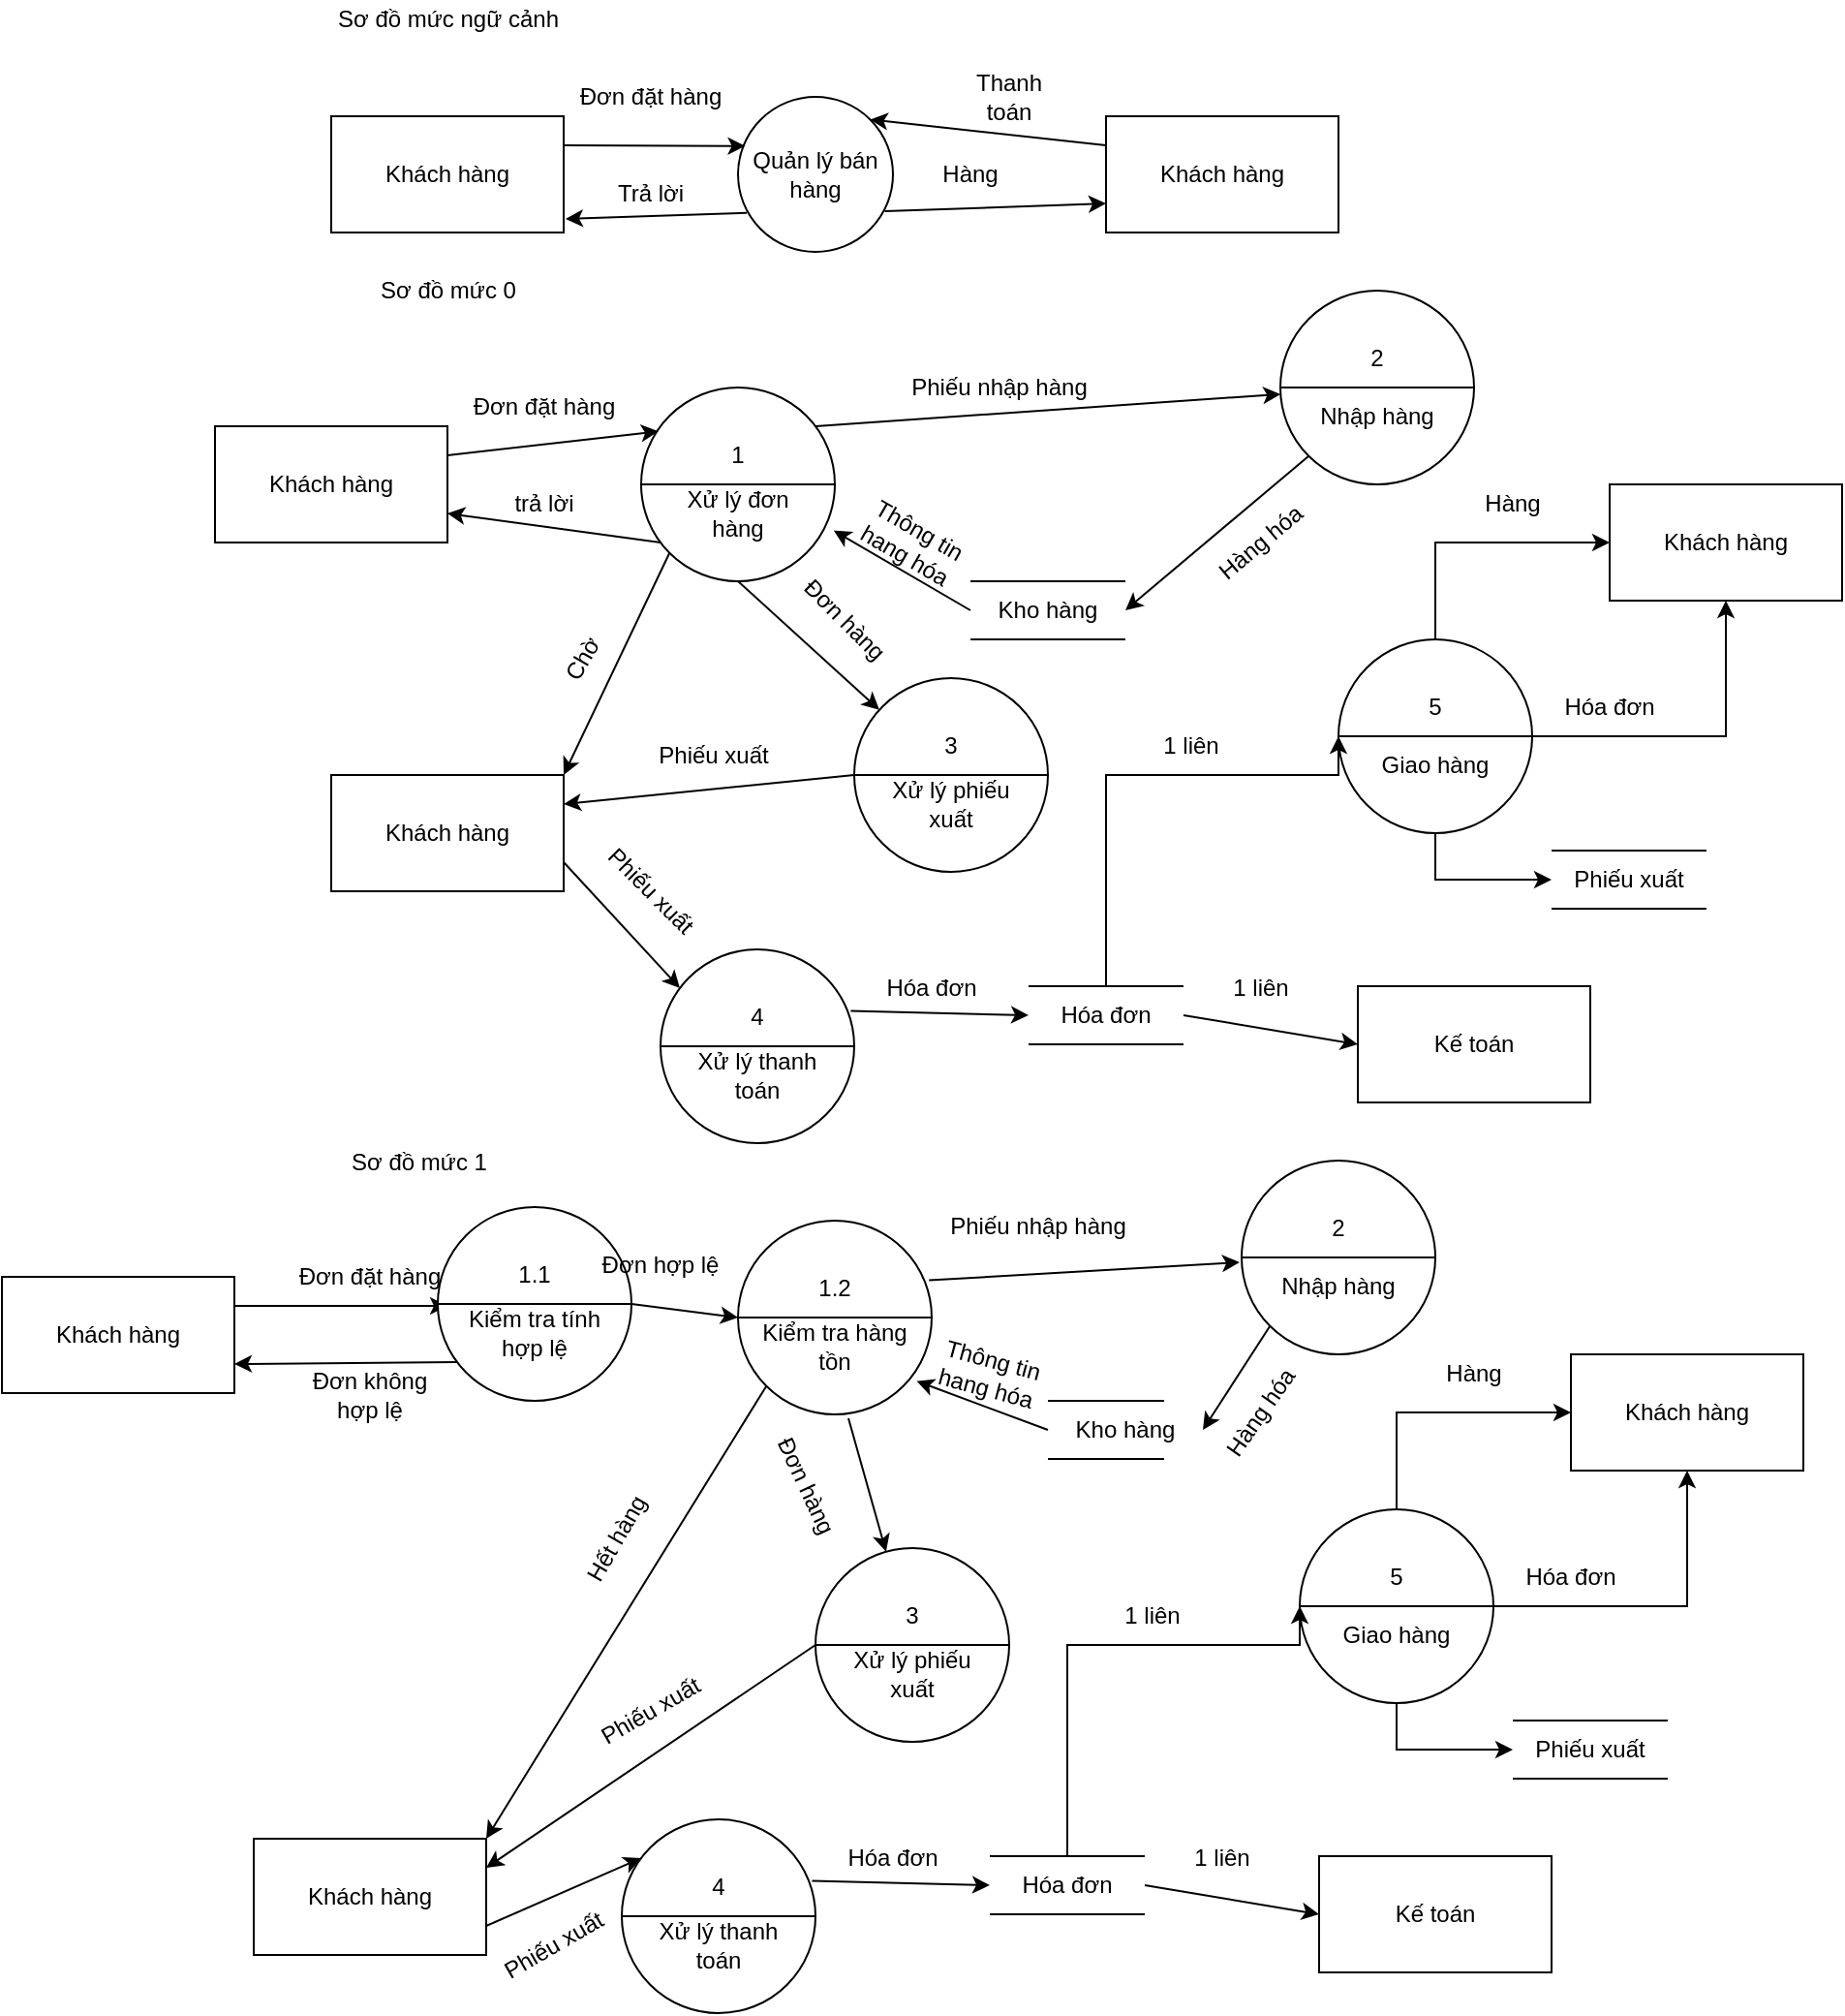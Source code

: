 <mxfile version="13.9.1" type="device"><diagram id="lhcCGgXRfw7zEk6TiHzm" name="Page-1"><mxGraphModel dx="2207" dy="523" grid="1" gridSize="10" guides="1" tooltips="1" connect="1" arrows="1" fold="1" page="1" pageScale="1" pageWidth="1169" pageHeight="1654" math="0" shadow="0"><root><mxCell id="0"/><mxCell id="1" parent="0"/><mxCell id="4bI5oxh54odzEp7MHpQN-1" value="Sơ đồ mức ngữ cảnh" style="text;html=1;align=center;verticalAlign=middle;resizable=0;points=[];autosize=1;" parent="1" vertex="1"><mxGeometry x="-35" y="10" width="130" height="20" as="geometry"/></mxCell><mxCell id="4bI5oxh54odzEp7MHpQN-2" value="Khách hàng" style="rounded=0;whiteSpace=wrap;html=1;" parent="1" vertex="1"><mxGeometry x="-30" y="70" width="120" height="60" as="geometry"/></mxCell><mxCell id="4bI5oxh54odzEp7MHpQN-3" value="Quản lý bán hàng" style="ellipse;whiteSpace=wrap;html=1;aspect=fixed;" parent="1" vertex="1"><mxGeometry x="180" y="60" width="80" height="80" as="geometry"/></mxCell><mxCell id="4bI5oxh54odzEp7MHpQN-6" value="" style="endArrow=classic;html=1;exitX=1;exitY=0.25;exitDx=0;exitDy=0;entryX=0.047;entryY=0.317;entryDx=0;entryDy=0;entryPerimeter=0;" parent="1" source="4bI5oxh54odzEp7MHpQN-2" target="4bI5oxh54odzEp7MHpQN-3" edge="1"><mxGeometry width="50" height="50" relative="1" as="geometry"><mxPoint x="270" y="200" as="sourcePoint"/><mxPoint x="180" y="100" as="targetPoint"/></mxGeometry></mxCell><mxCell id="4bI5oxh54odzEp7MHpQN-7" value="Đơn đặt hàng" style="text;html=1;strokeColor=none;fillColor=none;align=center;verticalAlign=middle;whiteSpace=wrap;rounded=0;" parent="1" vertex="1"><mxGeometry x="80" y="50" width="110" height="20" as="geometry"/></mxCell><mxCell id="4bI5oxh54odzEp7MHpQN-8" value="Khách hàng" style="rounded=0;whiteSpace=wrap;html=1;" parent="1" vertex="1"><mxGeometry x="370" y="70" width="120" height="60" as="geometry"/></mxCell><mxCell id="4bI5oxh54odzEp7MHpQN-9" value="" style="endArrow=classic;html=1;exitX=0.057;exitY=0.748;exitDx=0;exitDy=0;exitPerimeter=0;entryX=1.008;entryY=0.883;entryDx=0;entryDy=0;entryPerimeter=0;" parent="1" source="4bI5oxh54odzEp7MHpQN-3" target="4bI5oxh54odzEp7MHpQN-2" edge="1"><mxGeometry width="50" height="50" relative="1" as="geometry"><mxPoint x="100" y="180" as="sourcePoint"/><mxPoint x="150" y="130" as="targetPoint"/></mxGeometry></mxCell><mxCell id="4bI5oxh54odzEp7MHpQN-10" value="" style="endArrow=classic;html=1;exitX=0.947;exitY=0.738;exitDx=0;exitDy=0;entryX=0;entryY=0.75;entryDx=0;entryDy=0;exitPerimeter=0;" parent="1" source="4bI5oxh54odzEp7MHpQN-3" target="4bI5oxh54odzEp7MHpQN-8" edge="1"><mxGeometry width="50" height="50" relative="1" as="geometry"><mxPoint x="280" y="110" as="sourcePoint"/><mxPoint x="330" y="60" as="targetPoint"/><Array as="points"/></mxGeometry></mxCell><mxCell id="4bI5oxh54odzEp7MHpQN-11" value="" style="endArrow=classic;html=1;exitX=0;exitY=0.25;exitDx=0;exitDy=0;entryX=1;entryY=0;entryDx=0;entryDy=0;" parent="1" source="4bI5oxh54odzEp7MHpQN-8" target="4bI5oxh54odzEp7MHpQN-3" edge="1"><mxGeometry width="50" height="50" relative="1" as="geometry"><mxPoint x="270" y="190" as="sourcePoint"/><mxPoint x="320" y="140" as="targetPoint"/></mxGeometry></mxCell><mxCell id="4bI5oxh54odzEp7MHpQN-12" value="Hàng" style="text;html=1;strokeColor=none;fillColor=none;align=center;verticalAlign=middle;whiteSpace=wrap;rounded=0;" parent="1" vertex="1"><mxGeometry x="270" y="90" width="60" height="20" as="geometry"/></mxCell><mxCell id="4bI5oxh54odzEp7MHpQN-13" value="Trả lời" style="text;html=1;strokeColor=none;fillColor=none;align=center;verticalAlign=middle;whiteSpace=wrap;rounded=0;" parent="1" vertex="1"><mxGeometry x="100" y="100" width="70" height="20" as="geometry"/></mxCell><mxCell id="4bI5oxh54odzEp7MHpQN-14" value="Thanh toán" style="text;html=1;strokeColor=none;fillColor=none;align=center;verticalAlign=middle;whiteSpace=wrap;rounded=0;" parent="1" vertex="1"><mxGeometry x="300" y="50" width="40" height="20" as="geometry"/></mxCell><mxCell id="4bI5oxh54odzEp7MHpQN-15" value="Sơ đồ mức 0&lt;br&gt;" style="text;html=1;align=center;verticalAlign=middle;resizable=0;points=[];autosize=1;" parent="1" vertex="1"><mxGeometry x="-15" y="150" width="90" height="20" as="geometry"/></mxCell><mxCell id="4bI5oxh54odzEp7MHpQN-16" value="Khách hàng" style="rounded=0;whiteSpace=wrap;html=1;" parent="1" vertex="1"><mxGeometry x="-90" y="230" width="120" height="60" as="geometry"/></mxCell><mxCell id="4bI5oxh54odzEp7MHpQN-17" value="" style="ellipse;whiteSpace=wrap;html=1;aspect=fixed;" parent="1" vertex="1"><mxGeometry x="130" y="210" width="100" height="100" as="geometry"/></mxCell><mxCell id="4bI5oxh54odzEp7MHpQN-18" value="" style="endArrow=none;html=1;exitX=0;exitY=0.5;exitDx=0;exitDy=0;entryX=1;entryY=0.5;entryDx=0;entryDy=0;" parent="1" source="4bI5oxh54odzEp7MHpQN-17" target="4bI5oxh54odzEp7MHpQN-17" edge="1"><mxGeometry width="50" height="50" relative="1" as="geometry"><mxPoint x="230" y="310" as="sourcePoint"/><mxPoint x="280" y="260" as="targetPoint"/></mxGeometry></mxCell><mxCell id="4bI5oxh54odzEp7MHpQN-20" value="1" style="text;html=1;strokeColor=none;fillColor=none;align=center;verticalAlign=middle;whiteSpace=wrap;rounded=0;" parent="1" vertex="1"><mxGeometry x="140" y="230" width="80" height="30" as="geometry"/></mxCell><mxCell id="4bI5oxh54odzEp7MHpQN-21" value="Xử lý đơn hàng" style="text;html=1;strokeColor=none;fillColor=none;align=center;verticalAlign=middle;whiteSpace=wrap;rounded=0;" parent="1" vertex="1"><mxGeometry x="140" y="260" width="80" height="30" as="geometry"/></mxCell><mxCell id="4bI5oxh54odzEp7MHpQN-22" value="" style="ellipse;whiteSpace=wrap;html=1;aspect=fixed;" parent="1" vertex="1"><mxGeometry x="460" y="160" width="100" height="100" as="geometry"/></mxCell><mxCell id="4bI5oxh54odzEp7MHpQN-23" value="" style="endArrow=none;html=1;exitX=0;exitY=0.5;exitDx=0;exitDy=0;entryX=1;entryY=0.5;entryDx=0;entryDy=0;" parent="1" source="4bI5oxh54odzEp7MHpQN-22" target="4bI5oxh54odzEp7MHpQN-22" edge="1"><mxGeometry width="50" height="50" relative="1" as="geometry"><mxPoint x="560" y="260" as="sourcePoint"/><mxPoint x="610" y="210" as="targetPoint"/></mxGeometry></mxCell><mxCell id="4bI5oxh54odzEp7MHpQN-24" value="2" style="text;html=1;strokeColor=none;fillColor=none;align=center;verticalAlign=middle;whiteSpace=wrap;rounded=0;" parent="1" vertex="1"><mxGeometry x="470" y="180" width="80" height="30" as="geometry"/></mxCell><mxCell id="4bI5oxh54odzEp7MHpQN-25" value="Nhập hàng" style="text;html=1;strokeColor=none;fillColor=none;align=center;verticalAlign=middle;whiteSpace=wrap;rounded=0;" parent="1" vertex="1"><mxGeometry x="470" y="210" width="80" height="30" as="geometry"/></mxCell><mxCell id="4bI5oxh54odzEp7MHpQN-26" value="" style="ellipse;whiteSpace=wrap;html=1;aspect=fixed;" parent="1" vertex="1"><mxGeometry x="240" y="360" width="100" height="100" as="geometry"/></mxCell><mxCell id="4bI5oxh54odzEp7MHpQN-27" value="" style="endArrow=none;html=1;exitX=0;exitY=0.5;exitDx=0;exitDy=0;entryX=1;entryY=0.5;entryDx=0;entryDy=0;" parent="1" source="4bI5oxh54odzEp7MHpQN-26" target="4bI5oxh54odzEp7MHpQN-26" edge="1"><mxGeometry width="50" height="50" relative="1" as="geometry"><mxPoint x="340" y="460" as="sourcePoint"/><mxPoint x="390" y="410" as="targetPoint"/></mxGeometry></mxCell><mxCell id="4bI5oxh54odzEp7MHpQN-28" value="3" style="text;html=1;strokeColor=none;fillColor=none;align=center;verticalAlign=middle;whiteSpace=wrap;rounded=0;" parent="1" vertex="1"><mxGeometry x="250" y="380" width="80" height="30" as="geometry"/></mxCell><mxCell id="4bI5oxh54odzEp7MHpQN-29" value="Xử lý phiếu xuất" style="text;html=1;strokeColor=none;fillColor=none;align=center;verticalAlign=middle;whiteSpace=wrap;rounded=0;" parent="1" vertex="1"><mxGeometry x="250" y="410" width="80" height="30" as="geometry"/></mxCell><mxCell id="4bI5oxh54odzEp7MHpQN-30" value="" style="ellipse;whiteSpace=wrap;html=1;aspect=fixed;" parent="1" vertex="1"><mxGeometry x="140" y="500" width="100" height="100" as="geometry"/></mxCell><mxCell id="4bI5oxh54odzEp7MHpQN-31" value="" style="endArrow=none;html=1;exitX=0;exitY=0.5;exitDx=0;exitDy=0;entryX=1;entryY=0.5;entryDx=0;entryDy=0;" parent="1" source="4bI5oxh54odzEp7MHpQN-30" target="4bI5oxh54odzEp7MHpQN-30" edge="1"><mxGeometry width="50" height="50" relative="1" as="geometry"><mxPoint x="240" y="600" as="sourcePoint"/><mxPoint x="290" y="550" as="targetPoint"/></mxGeometry></mxCell><mxCell id="4bI5oxh54odzEp7MHpQN-32" value="4" style="text;html=1;strokeColor=none;fillColor=none;align=center;verticalAlign=middle;whiteSpace=wrap;rounded=0;" parent="1" vertex="1"><mxGeometry x="150" y="520" width="80" height="30" as="geometry"/></mxCell><mxCell id="4bI5oxh54odzEp7MHpQN-33" value="Xử lý thanh toán" style="text;html=1;strokeColor=none;fillColor=none;align=center;verticalAlign=middle;whiteSpace=wrap;rounded=0;" parent="1" vertex="1"><mxGeometry x="150" y="550" width="80" height="30" as="geometry"/></mxCell><mxCell id="4bI5oxh54odzEp7MHpQN-34" value="" style="ellipse;whiteSpace=wrap;html=1;aspect=fixed;" parent="1" vertex="1"><mxGeometry x="490" y="340" width="100" height="100" as="geometry"/></mxCell><mxCell id="4bI5oxh54odzEp7MHpQN-35" value="" style="endArrow=none;html=1;exitX=0;exitY=0.5;exitDx=0;exitDy=0;entryX=1;entryY=0.5;entryDx=0;entryDy=0;" parent="1" edge="1"><mxGeometry width="50" height="50" relative="1" as="geometry"><mxPoint x="490" y="390" as="sourcePoint"/><mxPoint x="590" y="390" as="targetPoint"/></mxGeometry></mxCell><mxCell id="4bI5oxh54odzEp7MHpQN-36" value="5" style="text;html=1;strokeColor=none;fillColor=none;align=center;verticalAlign=middle;whiteSpace=wrap;rounded=0;" parent="1" vertex="1"><mxGeometry x="500" y="360" width="80" height="30" as="geometry"/></mxCell><mxCell id="4bI5oxh54odzEp7MHpQN-37" value="Giao hàng" style="text;html=1;strokeColor=none;fillColor=none;align=center;verticalAlign=middle;whiteSpace=wrap;rounded=0;" parent="1" vertex="1"><mxGeometry x="500" y="390" width="80" height="30" as="geometry"/></mxCell><mxCell id="4bI5oxh54odzEp7MHpQN-38" value="" style="endArrow=classic;html=1;exitX=1;exitY=0.25;exitDx=0;exitDy=0;entryX=0.09;entryY=0.226;entryDx=0;entryDy=0;entryPerimeter=0;" parent="1" source="4bI5oxh54odzEp7MHpQN-16" target="4bI5oxh54odzEp7MHpQN-17" edge="1"><mxGeometry width="50" height="50" relative="1" as="geometry"><mxPoint x="110" y="280" as="sourcePoint"/><mxPoint x="170" y="260" as="targetPoint"/></mxGeometry></mxCell><mxCell id="4bI5oxh54odzEp7MHpQN-39" value="Khách hàng" style="rounded=0;whiteSpace=wrap;html=1;" parent="1" vertex="1"><mxGeometry x="-30" y="410" width="120" height="60" as="geometry"/></mxCell><mxCell id="4bI5oxh54odzEp7MHpQN-40" value="" style="endArrow=classic;html=1;exitX=0;exitY=0.5;exitDx=0;exitDy=0;entryX=0.994;entryY=0.738;entryDx=0;entryDy=0;entryPerimeter=0;" parent="1" source="4bI5oxh54odzEp7MHpQN-46" target="4bI5oxh54odzEp7MHpQN-17" edge="1"><mxGeometry width="50" height="50" relative="1" as="geometry"><mxPoint x="90" y="390" as="sourcePoint"/><mxPoint x="300" y="290" as="targetPoint"/></mxGeometry></mxCell><mxCell id="4bI5oxh54odzEp7MHpQN-41" value="" style="endArrow=classic;html=1;exitX=0;exitY=1;exitDx=0;exitDy=0;entryX=1;entryY=0.75;entryDx=0;entryDy=0;" parent="1" source="4bI5oxh54odzEp7MHpQN-21" target="4bI5oxh54odzEp7MHpQN-16" edge="1"><mxGeometry width="50" height="50" relative="1" as="geometry"><mxPoint x="270" y="450" as="sourcePoint"/><mxPoint x="320" y="400" as="targetPoint"/></mxGeometry></mxCell><mxCell id="4bI5oxh54odzEp7MHpQN-42" value="Đơn đặt hàng&lt;span style=&quot;color: rgba(0 , 0 , 0 , 0) ; font-family: monospace ; font-size: 0px&quot;&gt;%3CmxGraphModel%3E%3Croot%3E%3CmxCell%20id%3D%220%22%2F%3E%3CmxCell%20id%3D%221%22%20parent%3D%220%22%2F%3E%3CmxCell%20id%3D%222%22%20value%3D%22Kha%CC%81ch%20ha%CC%80ng%22%20style%3D%22rounded%3D0%3BwhiteSpace%3Dwrap%3Bhtml%3D1%3B%22%20vertex%3D%221%22%20parent%3D%221%22%3E%3CmxGeometry%20x%3D%22-30%22%20y%3D%22240%22%20width%3D%22120%22%20height%3D%2260%22%20as%3D%22geometry%22%2F%3E%3C%2FmxCell%3E%3C%2Froot%3E%3C%2FmxGraphModel%3E&lt;/span&gt;&lt;span style=&quot;color: rgba(0 , 0 , 0 , 0) ; font-family: monospace ; font-size: 0px&quot;&gt;%3CmxGraphModel%3E%3Croot%3E%3CmxCell%20id%3D%220%22%2F%3E%3CmxCell%20id%3D%221%22%20parent%3D%220%22%2F%3E%3CmxCell%20id%3D%222%22%20value%3D%22Kha%CC%81ch%20ha%CC%80ng%22%20style%3D%22rounded%3D0%3BwhiteSpace%3Dwrap%3Bhtml%3D1%3B%22%20vertex%3D%221%22%20parent%3D%221%22%3E%3CmxGeometry%20x%3D%22-30%22%20y%3D%22240%22%20width%3D%22120%22%20height%3D%2260%22%20as%3D%22geometry%22%2F%3E%3C%2FmxCell%3E%3C%2Froot%3E%3C%2FmxGraphModel%3E&lt;/span&gt;" style="text;html=1;strokeColor=none;fillColor=none;align=center;verticalAlign=middle;whiteSpace=wrap;rounded=0;" parent="1" vertex="1"><mxGeometry x="40" y="210" width="80" height="20" as="geometry"/></mxCell><mxCell id="4bI5oxh54odzEp7MHpQN-43" value="trả lời" style="text;html=1;strokeColor=none;fillColor=none;align=center;verticalAlign=middle;whiteSpace=wrap;rounded=0;rotation=0;" parent="1" vertex="1"><mxGeometry x="40" y="260" width="80" height="20" as="geometry"/></mxCell><mxCell id="4bI5oxh54odzEp7MHpQN-44" value="" style="endArrow=none;html=1;" parent="1" edge="1"><mxGeometry width="50" height="50" relative="1" as="geometry"><mxPoint x="300" y="310" as="sourcePoint"/><mxPoint x="380" y="310" as="targetPoint"/><Array as="points"><mxPoint x="340" y="310"/></Array></mxGeometry></mxCell><mxCell id="4bI5oxh54odzEp7MHpQN-45" value="" style="endArrow=none;html=1;" parent="1" edge="1"><mxGeometry width="50" height="50" relative="1" as="geometry"><mxPoint x="320" y="340" as="sourcePoint"/><mxPoint x="380" y="340" as="targetPoint"/><Array as="points"><mxPoint x="340" y="340"/><mxPoint x="360" y="340"/></Array></mxGeometry></mxCell><mxCell id="4bI5oxh54odzEp7MHpQN-46" value="Kho hàng" style="text;html=1;strokeColor=none;fillColor=none;align=center;verticalAlign=middle;whiteSpace=wrap;rounded=0;" parent="1" vertex="1"><mxGeometry x="300" y="310" width="80" height="30" as="geometry"/></mxCell><mxCell id="4bI5oxh54odzEp7MHpQN-47" value="" style="endArrow=none;html=1;" parent="1" edge="1"><mxGeometry width="50" height="50" relative="1" as="geometry"><mxPoint x="300" y="340" as="sourcePoint"/><mxPoint x="320" y="340" as="targetPoint"/><Array as="points"/></mxGeometry></mxCell><mxCell id="4bI5oxh54odzEp7MHpQN-49" value="Hàng hóa" style="text;html=1;strokeColor=none;fillColor=none;align=center;verticalAlign=middle;whiteSpace=wrap;rounded=0;rotation=-40;" parent="1" vertex="1"><mxGeometry x="410" y="280" width="80" height="20" as="geometry"/></mxCell><mxCell id="4bI5oxh54odzEp7MHpQN-50" value="" style="endArrow=classic;html=1;exitX=1;exitY=0;exitDx=0;exitDy=0;" parent="1" source="4bI5oxh54odzEp7MHpQN-20" target="4bI5oxh54odzEp7MHpQN-22" edge="1"><mxGeometry width="50" height="50" relative="1" as="geometry"><mxPoint x="270" y="290" as="sourcePoint"/><mxPoint x="320" y="240" as="targetPoint"/></mxGeometry></mxCell><mxCell id="4bI5oxh54odzEp7MHpQN-51" value="Phiếu nhập hàng" style="text;html=1;strokeColor=none;fillColor=none;align=center;verticalAlign=middle;whiteSpace=wrap;rounded=0;" parent="1" vertex="1"><mxGeometry x="260" y="200" width="110" height="20" as="geometry"/></mxCell><mxCell id="4bI5oxh54odzEp7MHpQN-53" value="" style="endArrow=classic;html=1;exitX=0;exitY=1;exitDx=0;exitDy=0;entryX=1;entryY=0.5;entryDx=0;entryDy=0;" parent="1" source="4bI5oxh54odzEp7MHpQN-22" target="4bI5oxh54odzEp7MHpQN-46" edge="1"><mxGeometry width="50" height="50" relative="1" as="geometry"><mxPoint x="270" y="270" as="sourcePoint"/><mxPoint x="320" y="220" as="targetPoint"/></mxGeometry></mxCell><mxCell id="4bI5oxh54odzEp7MHpQN-54" value="Thông tin hang hóa" style="text;html=1;strokeColor=none;fillColor=none;align=center;verticalAlign=middle;whiteSpace=wrap;rounded=0;rotation=30;" parent="1" vertex="1"><mxGeometry x="230" y="280" width="80" height="20" as="geometry"/></mxCell><mxCell id="4bI5oxh54odzEp7MHpQN-55" value="" style="endArrow=classic;html=1;exitX=0;exitY=1;exitDx=0;exitDy=0;entryX=1;entryY=0;entryDx=0;entryDy=0;" parent="1" source="4bI5oxh54odzEp7MHpQN-17" target="4bI5oxh54odzEp7MHpQN-39" edge="1"><mxGeometry width="50" height="50" relative="1" as="geometry"><mxPoint x="270" y="270" as="sourcePoint"/><mxPoint x="320" y="220" as="targetPoint"/></mxGeometry></mxCell><mxCell id="4bI5oxh54odzEp7MHpQN-56" value="Chờ" style="text;html=1;strokeColor=none;fillColor=none;align=center;verticalAlign=middle;whiteSpace=wrap;rounded=0;rotation=-60;" parent="1" vertex="1"><mxGeometry x="75" y="340" width="50" height="20" as="geometry"/></mxCell><mxCell id="4bI5oxh54odzEp7MHpQN-57" value="" style="endArrow=classic;html=1;exitX=0.5;exitY=1;exitDx=0;exitDy=0;" parent="1" source="4bI5oxh54odzEp7MHpQN-17" target="4bI5oxh54odzEp7MHpQN-26" edge="1"><mxGeometry width="50" height="50" relative="1" as="geometry"><mxPoint x="270" y="270" as="sourcePoint"/><mxPoint x="320" y="220" as="targetPoint"/></mxGeometry></mxCell><mxCell id="4bI5oxh54odzEp7MHpQN-58" value="Đơn hàng" style="text;html=1;strokeColor=none;fillColor=none;align=center;verticalAlign=middle;whiteSpace=wrap;rounded=0;rotation=45;" parent="1" vertex="1"><mxGeometry x="200" y="320" width="70" height="20" as="geometry"/></mxCell><mxCell id="4bI5oxh54odzEp7MHpQN-59" value="" style="endArrow=classic;html=1;entryX=1;entryY=0.25;entryDx=0;entryDy=0;" parent="1" target="4bI5oxh54odzEp7MHpQN-39" edge="1"><mxGeometry width="50" height="50" relative="1" as="geometry"><mxPoint x="240" y="410" as="sourcePoint"/><mxPoint x="320" y="330" as="targetPoint"/></mxGeometry></mxCell><mxCell id="4bI5oxh54odzEp7MHpQN-60" value="Phiếu xuất" style="text;html=1;strokeColor=none;fillColor=none;align=center;verticalAlign=middle;whiteSpace=wrap;rounded=0;" parent="1" vertex="1"><mxGeometry x="115" y="390" width="105" height="20" as="geometry"/></mxCell><mxCell id="4bI5oxh54odzEp7MHpQN-61" value="Phiếu xuất" style="text;html=1;strokeColor=none;fillColor=none;align=center;verticalAlign=middle;whiteSpace=wrap;rounded=0;rotation=45;" parent="1" vertex="1"><mxGeometry x="90" y="460" width="90" height="20" as="geometry"/></mxCell><mxCell id="4bI5oxh54odzEp7MHpQN-62" value="" style="endArrow=classic;html=1;exitX=1;exitY=0.75;exitDx=0;exitDy=0;entryX=0;entryY=0;entryDx=0;entryDy=0;" parent="1" source="4bI5oxh54odzEp7MHpQN-39" target="4bI5oxh54odzEp7MHpQN-32" edge="1"><mxGeometry width="50" height="50" relative="1" as="geometry"><mxPoint x="270" y="380" as="sourcePoint"/><mxPoint x="320" y="330" as="targetPoint"/></mxGeometry></mxCell><mxCell id="4bI5oxh54odzEp7MHpQN-63" value="" style="endArrow=none;html=1;" parent="1" edge="1"><mxGeometry width="50" height="50" relative="1" as="geometry"><mxPoint x="330" y="519" as="sourcePoint"/><mxPoint x="410" y="519" as="targetPoint"/><Array as="points"><mxPoint x="370" y="519"/></Array></mxGeometry></mxCell><mxCell id="4bI5oxh54odzEp7MHpQN-64" value="" style="endArrow=none;html=1;" parent="1" edge="1"><mxGeometry width="50" height="50" relative="1" as="geometry"><mxPoint x="350" y="549" as="sourcePoint"/><mxPoint x="410" y="549" as="targetPoint"/><Array as="points"><mxPoint x="370" y="549"/><mxPoint x="390" y="549"/></Array></mxGeometry></mxCell><mxCell id="4bI5oxh54odzEp7MHpQN-72" value="" style="edgeStyle=orthogonalEdgeStyle;rounded=0;orthogonalLoop=1;jettySize=auto;html=1;entryX=0;entryY=0.5;entryDx=0;entryDy=0;" parent="1" source="4bI5oxh54odzEp7MHpQN-65" target="4bI5oxh54odzEp7MHpQN-34" edge="1"><mxGeometry relative="1" as="geometry"><Array as="points"><mxPoint x="370" y="410"/><mxPoint x="490" y="410"/></Array></mxGeometry></mxCell><mxCell id="4bI5oxh54odzEp7MHpQN-65" value="Hóa đơn" style="text;html=1;strokeColor=none;fillColor=none;align=center;verticalAlign=middle;whiteSpace=wrap;rounded=0;" parent="1" vertex="1"><mxGeometry x="330" y="519" width="80" height="30" as="geometry"/></mxCell><mxCell id="4bI5oxh54odzEp7MHpQN-66" value="" style="endArrow=none;html=1;" parent="1" edge="1"><mxGeometry width="50" height="50" relative="1" as="geometry"><mxPoint x="330" y="549" as="sourcePoint"/><mxPoint x="350" y="549" as="targetPoint"/><Array as="points"/></mxGeometry></mxCell><mxCell id="4bI5oxh54odzEp7MHpQN-67" value="" style="endArrow=classic;html=1;exitX=0.982;exitY=0.318;exitDx=0;exitDy=0;exitPerimeter=0;entryX=0;entryY=0.5;entryDx=0;entryDy=0;" parent="1" source="4bI5oxh54odzEp7MHpQN-30" target="4bI5oxh54odzEp7MHpQN-65" edge="1"><mxGeometry width="50" height="50" relative="1" as="geometry"><mxPoint x="270" y="380" as="sourcePoint"/><mxPoint x="320" y="330" as="targetPoint"/></mxGeometry></mxCell><mxCell id="4bI5oxh54odzEp7MHpQN-68" value="Hóa đơn" style="text;html=1;strokeColor=none;fillColor=none;align=center;verticalAlign=middle;whiteSpace=wrap;rounded=0;" parent="1" vertex="1"><mxGeometry x="250" y="510" width="60" height="20" as="geometry"/></mxCell><mxCell id="4bI5oxh54odzEp7MHpQN-69" value="Kế toán" style="rounded=0;whiteSpace=wrap;html=1;" parent="1" vertex="1"><mxGeometry x="500" y="519" width="120" height="60" as="geometry"/></mxCell><mxCell id="4bI5oxh54odzEp7MHpQN-71" value="" style="endArrow=classic;html=1;exitX=1;exitY=0.5;exitDx=0;exitDy=0;entryX=0;entryY=0.5;entryDx=0;entryDy=0;" parent="1" source="4bI5oxh54odzEp7MHpQN-65" target="4bI5oxh54odzEp7MHpQN-69" edge="1"><mxGeometry width="50" height="50" relative="1" as="geometry"><mxPoint x="270" y="530" as="sourcePoint"/><mxPoint x="320" y="480" as="targetPoint"/><Array as="points"/></mxGeometry></mxCell><mxCell id="4bI5oxh54odzEp7MHpQN-73" value="1 liên" style="text;html=1;strokeColor=none;fillColor=none;align=center;verticalAlign=middle;whiteSpace=wrap;rounded=0;" parent="1" vertex="1"><mxGeometry x="393.5" y="385" width="40" height="20" as="geometry"/></mxCell><mxCell id="4bI5oxh54odzEp7MHpQN-74" value="1 liên" style="text;html=1;strokeColor=none;fillColor=none;align=center;verticalAlign=middle;whiteSpace=wrap;rounded=0;" parent="1" vertex="1"><mxGeometry x="430" y="510" width="40" height="20" as="geometry"/></mxCell><mxCell id="4bI5oxh54odzEp7MHpQN-75" value="Khách hàng" style="rounded=0;whiteSpace=wrap;html=1;" parent="1" vertex="1"><mxGeometry x="630" y="260" width="120" height="60" as="geometry"/></mxCell><mxCell id="4bI5oxh54odzEp7MHpQN-76" value="" style="edgeStyle=orthogonalEdgeStyle;rounded=0;orthogonalLoop=1;jettySize=auto;html=1;entryX=0;entryY=0.5;entryDx=0;entryDy=0;exitX=0.5;exitY=0;exitDx=0;exitDy=0;" parent="1" source="4bI5oxh54odzEp7MHpQN-34" target="4bI5oxh54odzEp7MHpQN-75" edge="1"><mxGeometry relative="1" as="geometry"><mxPoint x="380" y="529" as="sourcePoint"/><mxPoint x="500" y="400" as="targetPoint"/><Array as="points"><mxPoint x="540" y="290"/></Array></mxGeometry></mxCell><mxCell id="4bI5oxh54odzEp7MHpQN-77" value="" style="edgeStyle=orthogonalEdgeStyle;rounded=0;orthogonalLoop=1;jettySize=auto;html=1;exitX=1;exitY=0.5;exitDx=0;exitDy=0;entryX=0.5;entryY=1;entryDx=0;entryDy=0;" parent="1" source="4bI5oxh54odzEp7MHpQN-34" target="4bI5oxh54odzEp7MHpQN-75" edge="1"><mxGeometry relative="1" as="geometry"><mxPoint x="550" y="350" as="sourcePoint"/><mxPoint x="650" y="350" as="targetPoint"/><Array as="points"><mxPoint x="690" y="390"/></Array></mxGeometry></mxCell><mxCell id="4bI5oxh54odzEp7MHpQN-78" value="Hàng" style="text;html=1;strokeColor=none;fillColor=none;align=center;verticalAlign=middle;whiteSpace=wrap;rounded=0;" parent="1" vertex="1"><mxGeometry x="540" y="260" width="80" height="20" as="geometry"/></mxCell><mxCell id="4bI5oxh54odzEp7MHpQN-79" value="Hóa đơn" style="text;html=1;strokeColor=none;fillColor=none;align=center;verticalAlign=middle;whiteSpace=wrap;rounded=0;" parent="1" vertex="1"><mxGeometry x="590" y="365" width="80" height="20" as="geometry"/></mxCell><mxCell id="4bI5oxh54odzEp7MHpQN-80" value="" style="endArrow=none;html=1;" parent="1" edge="1"><mxGeometry width="50" height="50" relative="1" as="geometry"><mxPoint x="600" y="449" as="sourcePoint"/><mxPoint x="680" y="449" as="targetPoint"/><Array as="points"><mxPoint x="640" y="449"/></Array></mxGeometry></mxCell><mxCell id="4bI5oxh54odzEp7MHpQN-81" value="" style="endArrow=none;html=1;" parent="1" edge="1"><mxGeometry width="50" height="50" relative="1" as="geometry"><mxPoint x="620" y="479" as="sourcePoint"/><mxPoint x="680" y="479" as="targetPoint"/><Array as="points"><mxPoint x="640" y="479"/><mxPoint x="660" y="479"/></Array></mxGeometry></mxCell><mxCell id="4bI5oxh54odzEp7MHpQN-84" value="" style="edgeStyle=orthogonalEdgeStyle;rounded=0;orthogonalLoop=1;jettySize=auto;html=1;exitX=0.5;exitY=1;exitDx=0;exitDy=0;entryX=0;entryY=0.5;entryDx=0;entryDy=0;" parent="1" source="4bI5oxh54odzEp7MHpQN-34" target="4bI5oxh54odzEp7MHpQN-82" edge="1"><mxGeometry relative="1" as="geometry"><mxPoint x="550" y="480" as="targetPoint"/><Array as="points"><mxPoint x="540" y="464"/></Array></mxGeometry></mxCell><mxCell id="4bI5oxh54odzEp7MHpQN-82" value="Phiếu xuất" style="text;html=1;strokeColor=none;fillColor=none;align=center;verticalAlign=middle;whiteSpace=wrap;rounded=0;" parent="1" vertex="1"><mxGeometry x="600" y="449" width="80" height="30" as="geometry"/></mxCell><mxCell id="4bI5oxh54odzEp7MHpQN-83" value="" style="endArrow=none;html=1;" parent="1" edge="1"><mxGeometry width="50" height="50" relative="1" as="geometry"><mxPoint x="600" y="479" as="sourcePoint"/><mxPoint x="620" y="479" as="targetPoint"/><Array as="points"/></mxGeometry></mxCell><mxCell id="4bI5oxh54odzEp7MHpQN-85" value="Khách hàng" style="rounded=0;whiteSpace=wrap;html=1;" parent="1" vertex="1"><mxGeometry x="-200" y="669" width="120" height="60" as="geometry"/></mxCell><mxCell id="4bI5oxh54odzEp7MHpQN-90" value="" style="ellipse;whiteSpace=wrap;html=1;aspect=fixed;" parent="1" vertex="1"><mxGeometry x="440" y="609" width="100" height="100" as="geometry"/></mxCell><mxCell id="4bI5oxh54odzEp7MHpQN-91" value="" style="endArrow=none;html=1;exitX=0;exitY=0.5;exitDx=0;exitDy=0;entryX=1;entryY=0.5;entryDx=0;entryDy=0;" parent="1" source="4bI5oxh54odzEp7MHpQN-90" target="4bI5oxh54odzEp7MHpQN-90" edge="1"><mxGeometry width="50" height="50" relative="1" as="geometry"><mxPoint x="540" y="709" as="sourcePoint"/><mxPoint x="590" y="659" as="targetPoint"/></mxGeometry></mxCell><mxCell id="4bI5oxh54odzEp7MHpQN-92" value="2" style="text;html=1;strokeColor=none;fillColor=none;align=center;verticalAlign=middle;whiteSpace=wrap;rounded=0;" parent="1" vertex="1"><mxGeometry x="450" y="629" width="80" height="30" as="geometry"/></mxCell><mxCell id="4bI5oxh54odzEp7MHpQN-93" value="Nhập hàng" style="text;html=1;strokeColor=none;fillColor=none;align=center;verticalAlign=middle;whiteSpace=wrap;rounded=0;" parent="1" vertex="1"><mxGeometry x="450" y="659" width="80" height="30" as="geometry"/></mxCell><mxCell id="4bI5oxh54odzEp7MHpQN-94" value="" style="ellipse;whiteSpace=wrap;html=1;aspect=fixed;" parent="1" vertex="1"><mxGeometry x="220" y="809" width="100" height="100" as="geometry"/></mxCell><mxCell id="4bI5oxh54odzEp7MHpQN-95" value="" style="endArrow=none;html=1;exitX=0;exitY=0.5;exitDx=0;exitDy=0;entryX=1;entryY=0.5;entryDx=0;entryDy=0;" parent="1" source="4bI5oxh54odzEp7MHpQN-94" target="4bI5oxh54odzEp7MHpQN-94" edge="1"><mxGeometry width="50" height="50" relative="1" as="geometry"><mxPoint x="320" y="909" as="sourcePoint"/><mxPoint x="370" y="859" as="targetPoint"/></mxGeometry></mxCell><mxCell id="4bI5oxh54odzEp7MHpQN-96" value="3" style="text;html=1;strokeColor=none;fillColor=none;align=center;verticalAlign=middle;whiteSpace=wrap;rounded=0;" parent="1" vertex="1"><mxGeometry x="230" y="829" width="80" height="30" as="geometry"/></mxCell><mxCell id="4bI5oxh54odzEp7MHpQN-97" value="Xử lý phiếu xuất" style="text;html=1;strokeColor=none;fillColor=none;align=center;verticalAlign=middle;whiteSpace=wrap;rounded=0;" parent="1" vertex="1"><mxGeometry x="230" y="859" width="80" height="30" as="geometry"/></mxCell><mxCell id="4bI5oxh54odzEp7MHpQN-98" value="" style="ellipse;whiteSpace=wrap;html=1;aspect=fixed;" parent="1" vertex="1"><mxGeometry x="120" y="949" width="100" height="100" as="geometry"/></mxCell><mxCell id="4bI5oxh54odzEp7MHpQN-99" value="" style="endArrow=none;html=1;exitX=0;exitY=0.5;exitDx=0;exitDy=0;entryX=1;entryY=0.5;entryDx=0;entryDy=0;" parent="1" source="4bI5oxh54odzEp7MHpQN-98" target="4bI5oxh54odzEp7MHpQN-98" edge="1"><mxGeometry width="50" height="50" relative="1" as="geometry"><mxPoint x="220" y="1049" as="sourcePoint"/><mxPoint x="270" y="999" as="targetPoint"/></mxGeometry></mxCell><mxCell id="4bI5oxh54odzEp7MHpQN-100" value="4" style="text;html=1;strokeColor=none;fillColor=none;align=center;verticalAlign=middle;whiteSpace=wrap;rounded=0;" parent="1" vertex="1"><mxGeometry x="130" y="969" width="80" height="30" as="geometry"/></mxCell><mxCell id="4bI5oxh54odzEp7MHpQN-101" value="Xử lý thanh toán" style="text;html=1;strokeColor=none;fillColor=none;align=center;verticalAlign=middle;whiteSpace=wrap;rounded=0;" parent="1" vertex="1"><mxGeometry x="130" y="999" width="80" height="30" as="geometry"/></mxCell><mxCell id="4bI5oxh54odzEp7MHpQN-102" value="" style="ellipse;whiteSpace=wrap;html=1;aspect=fixed;" parent="1" vertex="1"><mxGeometry x="470" y="789" width="100" height="100" as="geometry"/></mxCell><mxCell id="4bI5oxh54odzEp7MHpQN-103" value="" style="endArrow=none;html=1;exitX=0;exitY=0.5;exitDx=0;exitDy=0;entryX=1;entryY=0.5;entryDx=0;entryDy=0;" parent="1" edge="1"><mxGeometry width="50" height="50" relative="1" as="geometry"><mxPoint x="470" y="839" as="sourcePoint"/><mxPoint x="570" y="839" as="targetPoint"/></mxGeometry></mxCell><mxCell id="4bI5oxh54odzEp7MHpQN-104" value="5" style="text;html=1;strokeColor=none;fillColor=none;align=center;verticalAlign=middle;whiteSpace=wrap;rounded=0;" parent="1" vertex="1"><mxGeometry x="480" y="809" width="80" height="30" as="geometry"/></mxCell><mxCell id="4bI5oxh54odzEp7MHpQN-105" value="Giao hàng" style="text;html=1;strokeColor=none;fillColor=none;align=center;verticalAlign=middle;whiteSpace=wrap;rounded=0;" parent="1" vertex="1"><mxGeometry x="480" y="839" width="80" height="30" as="geometry"/></mxCell><mxCell id="4bI5oxh54odzEp7MHpQN-106" value="" style="endArrow=classic;html=1;exitX=1;exitY=0.25;exitDx=0;exitDy=0;" parent="1" source="4bI5oxh54odzEp7MHpQN-85" edge="1"><mxGeometry width="50" height="50" relative="1" as="geometry"><mxPoint x="90" y="729" as="sourcePoint"/><mxPoint x="30" y="684" as="targetPoint"/></mxGeometry></mxCell><mxCell id="4bI5oxh54odzEp7MHpQN-107" value="Khách hàng" style="rounded=0;whiteSpace=wrap;html=1;" parent="1" vertex="1"><mxGeometry x="-70" y="959" width="120" height="60" as="geometry"/></mxCell><mxCell id="4bI5oxh54odzEp7MHpQN-108" value="" style="endArrow=classic;html=1;exitX=0;exitY=0.5;exitDx=0;exitDy=0;entryX=0.922;entryY=0.828;entryDx=0;entryDy=0;entryPerimeter=0;" parent="1" source="4bI5oxh54odzEp7MHpQN-114" target="4bI5oxh54odzEp7MHpQN-197" edge="1"><mxGeometry width="50" height="50" relative="1" as="geometry"><mxPoint x="70" y="839" as="sourcePoint"/><mxPoint x="209.4" y="732.8" as="targetPoint"/></mxGeometry></mxCell><mxCell id="4bI5oxh54odzEp7MHpQN-109" value="" style="endArrow=classic;html=1;exitX=0;exitY=1;exitDx=0;exitDy=0;entryX=1;entryY=0.75;entryDx=0;entryDy=0;" parent="1" source="4bI5oxh54odzEp7MHpQN-156" target="4bI5oxh54odzEp7MHpQN-85" edge="1"><mxGeometry width="50" height="50" relative="1" as="geometry"><mxPoint x="-17.4" y="757.4" as="sourcePoint"/><mxPoint x="300" y="849" as="targetPoint"/></mxGeometry></mxCell><mxCell id="4bI5oxh54odzEp7MHpQN-110" value="Đơn đặt hàng&lt;span style=&quot;color: rgba(0 , 0 , 0 , 0) ; font-family: monospace ; font-size: 0px&quot;&gt;%3CmxGraphModel%3E%3Croot%3E%3CmxCell%20id%3D%220%22%2F%3E%3CmxCell%20id%3D%221%22%20parent%3D%220%22%2F%3E%3CmxCell%20id%3D%222%22%20value%3D%22Kha%CC%81ch%20ha%CC%80ng%22%20style%3D%22rounded%3D0%3BwhiteSpace%3Dwrap%3Bhtml%3D1%3B%22%20vertex%3D%221%22%20parent%3D%221%22%3E%3CmxGeometry%20x%3D%22-30%22%20y%3D%22240%22%20width%3D%22120%22%20height%3D%2260%22%20as%3D%22geometry%22%2F%3E%3C%2FmxCell%3E%3C%2Froot%3E%3C%2FmxGraphModel%3E&lt;/span&gt;&lt;span style=&quot;color: rgba(0 , 0 , 0 , 0) ; font-family: monospace ; font-size: 0px&quot;&gt;%3CmxGraphModel%3E%3Croot%3E%3CmxCell%20id%3D%220%22%2F%3E%3CmxCell%20id%3D%221%22%20parent%3D%220%22%2F%3E%3CmxCell%20id%3D%222%22%20value%3D%22Kha%CC%81ch%20ha%CC%80ng%22%20style%3D%22rounded%3D0%3BwhiteSpace%3Dwrap%3Bhtml%3D1%3B%22%20vertex%3D%221%22%20parent%3D%221%22%3E%3CmxGeometry%20x%3D%22-30%22%20y%3D%22240%22%20width%3D%22120%22%20height%3D%2260%22%20as%3D%22geometry%22%2F%3E%3C%2FmxCell%3E%3C%2Froot%3E%3C%2FmxGraphModel%3E&lt;/span&gt;" style="text;html=1;strokeColor=none;fillColor=none;align=center;verticalAlign=middle;whiteSpace=wrap;rounded=0;" parent="1" vertex="1"><mxGeometry x="-50" y="659" width="80" height="20" as="geometry"/></mxCell><mxCell id="4bI5oxh54odzEp7MHpQN-111" value="Đơn không hợp lệ" style="text;html=1;strokeColor=none;fillColor=none;align=center;verticalAlign=middle;whiteSpace=wrap;rounded=0;rotation=0;" parent="1" vertex="1"><mxGeometry x="-50" y="720" width="80" height="20" as="geometry"/></mxCell><mxCell id="4bI5oxh54odzEp7MHpQN-112" value="" style="endArrow=none;html=1;entryX=0.75;entryY=0;entryDx=0;entryDy=0;exitX=0;exitY=0;exitDx=0;exitDy=0;" parent="1" source="4bI5oxh54odzEp7MHpQN-114" target="4bI5oxh54odzEp7MHpQN-114" edge="1"><mxGeometry width="50" height="50" relative="1" as="geometry"><mxPoint x="280" y="759" as="sourcePoint"/><mxPoint x="360" y="759" as="targetPoint"/><Array as="points"/></mxGeometry></mxCell><mxCell id="4bI5oxh54odzEp7MHpQN-113" value="" style="endArrow=none;html=1;entryX=0.75;entryY=1;entryDx=0;entryDy=0;exitX=0;exitY=1;exitDx=0;exitDy=0;" parent="1" source="4bI5oxh54odzEp7MHpQN-114" target="4bI5oxh54odzEp7MHpQN-114" edge="1"><mxGeometry width="50" height="50" relative="1" as="geometry"><mxPoint x="300" y="789" as="sourcePoint"/><mxPoint x="360" y="789" as="targetPoint"/><Array as="points"><mxPoint x="370" y="763"/></Array></mxGeometry></mxCell><mxCell id="4bI5oxh54odzEp7MHpQN-114" value="Kho hàng" style="text;html=1;strokeColor=none;fillColor=none;align=center;verticalAlign=middle;whiteSpace=wrap;rounded=0;" parent="1" vertex="1"><mxGeometry x="340" y="733" width="80" height="30" as="geometry"/></mxCell><mxCell id="4bI5oxh54odzEp7MHpQN-116" value="Hàng hóa" style="text;html=1;strokeColor=none;fillColor=none;align=center;verticalAlign=middle;whiteSpace=wrap;rounded=0;rotation=-55;" parent="1" vertex="1"><mxGeometry x="410" y="729" width="80" height="20" as="geometry"/></mxCell><mxCell id="4bI5oxh54odzEp7MHpQN-117" value="" style="endArrow=classic;html=1;exitX=0.986;exitY=0.308;exitDx=0;exitDy=0;exitPerimeter=0;" parent="1" source="4bI5oxh54odzEp7MHpQN-197" edge="1"><mxGeometry width="50" height="50" relative="1" as="geometry"><mxPoint x="290" y="662" as="sourcePoint"/><mxPoint x="439.003" y="661.536" as="targetPoint"/></mxGeometry></mxCell><mxCell id="4bI5oxh54odzEp7MHpQN-118" value="Phiếu nhập hàng" style="text;html=1;strokeColor=none;fillColor=none;align=center;verticalAlign=middle;whiteSpace=wrap;rounded=0;" parent="1" vertex="1"><mxGeometry x="280" y="633" width="110" height="20" as="geometry"/></mxCell><mxCell id="4bI5oxh54odzEp7MHpQN-119" value="" style="endArrow=classic;html=1;exitX=0;exitY=1;exitDx=0;exitDy=0;entryX=1;entryY=0.5;entryDx=0;entryDy=0;" parent="1" source="4bI5oxh54odzEp7MHpQN-90" target="4bI5oxh54odzEp7MHpQN-114" edge="1"><mxGeometry width="50" height="50" relative="1" as="geometry"><mxPoint x="250" y="719" as="sourcePoint"/><mxPoint x="300" y="669" as="targetPoint"/></mxGeometry></mxCell><mxCell id="4bI5oxh54odzEp7MHpQN-120" value="Thông tin hang hóa" style="text;html=1;strokeColor=none;fillColor=none;align=center;verticalAlign=middle;whiteSpace=wrap;rounded=0;rotation=15;" parent="1" vertex="1"><mxGeometry x="270" y="709" width="80" height="20" as="geometry"/></mxCell><mxCell id="4bI5oxh54odzEp7MHpQN-121" value="" style="endArrow=classic;html=1;entryX=1;entryY=0;entryDx=0;entryDy=0;exitX=0;exitY=1;exitDx=0;exitDy=0;" parent="1" source="4bI5oxh54odzEp7MHpQN-197" target="4bI5oxh54odzEp7MHpQN-107" edge="1"><mxGeometry width="50" height="50" relative="1" as="geometry"><mxPoint x="50" y="880" as="sourcePoint"/><mxPoint x="300" y="669" as="targetPoint"/></mxGeometry></mxCell><mxCell id="4bI5oxh54odzEp7MHpQN-122" value="Hết hàng" style="text;html=1;strokeColor=none;fillColor=none;align=center;verticalAlign=middle;whiteSpace=wrap;rounded=0;rotation=-60;" parent="1" vertex="1"><mxGeometry x="85" y="794" width="65" height="20" as="geometry"/></mxCell><mxCell id="4bI5oxh54odzEp7MHpQN-123" value="" style="endArrow=classic;html=1;exitX=0.57;exitY=1.02;exitDx=0;exitDy=0;exitPerimeter=0;" parent="1" source="4bI5oxh54odzEp7MHpQN-197" target="4bI5oxh54odzEp7MHpQN-94" edge="1"><mxGeometry width="50" height="50" relative="1" as="geometry"><mxPoint x="160" y="759" as="sourcePoint"/><mxPoint x="300" y="669" as="targetPoint"/></mxGeometry></mxCell><mxCell id="4bI5oxh54odzEp7MHpQN-124" value="Đơn hàng" style="text;html=1;strokeColor=none;fillColor=none;align=center;verticalAlign=middle;whiteSpace=wrap;rounded=0;rotation=65;" parent="1" vertex="1"><mxGeometry x="180" y="767" width="70" height="20" as="geometry"/></mxCell><mxCell id="4bI5oxh54odzEp7MHpQN-125" value="" style="endArrow=classic;html=1;entryX=1;entryY=0.25;entryDx=0;entryDy=0;" parent="1" target="4bI5oxh54odzEp7MHpQN-107" edge="1"><mxGeometry width="50" height="50" relative="1" as="geometry"><mxPoint x="220" y="859" as="sourcePoint"/><mxPoint x="300" y="779" as="targetPoint"/></mxGeometry></mxCell><mxCell id="4bI5oxh54odzEp7MHpQN-127" value="Phiếu xuất" style="text;html=1;strokeColor=none;fillColor=none;align=center;verticalAlign=middle;whiteSpace=wrap;rounded=0;rotation=-30;" parent="1" vertex="1"><mxGeometry x="90" y="883" width="90" height="20" as="geometry"/></mxCell><mxCell id="4bI5oxh54odzEp7MHpQN-128" value="" style="endArrow=classic;html=1;exitX=1;exitY=0.75;exitDx=0;exitDy=0;entryX=0;entryY=0;entryDx=0;entryDy=0;" parent="1" source="4bI5oxh54odzEp7MHpQN-107" target="4bI5oxh54odzEp7MHpQN-100" edge="1"><mxGeometry width="50" height="50" relative="1" as="geometry"><mxPoint x="250" y="829" as="sourcePoint"/><mxPoint x="300" y="779" as="targetPoint"/></mxGeometry></mxCell><mxCell id="4bI5oxh54odzEp7MHpQN-129" value="" style="endArrow=none;html=1;" parent="1" edge="1"><mxGeometry width="50" height="50" relative="1" as="geometry"><mxPoint x="310" y="968" as="sourcePoint"/><mxPoint x="390" y="968" as="targetPoint"/><Array as="points"><mxPoint x="350" y="968"/></Array></mxGeometry></mxCell><mxCell id="4bI5oxh54odzEp7MHpQN-130" value="" style="endArrow=none;html=1;" parent="1" edge="1"><mxGeometry width="50" height="50" relative="1" as="geometry"><mxPoint x="330" y="998" as="sourcePoint"/><mxPoint x="390" y="998" as="targetPoint"/><Array as="points"><mxPoint x="350" y="998"/><mxPoint x="370" y="998"/></Array></mxGeometry></mxCell><mxCell id="4bI5oxh54odzEp7MHpQN-131" value="" style="edgeStyle=orthogonalEdgeStyle;rounded=0;orthogonalLoop=1;jettySize=auto;html=1;entryX=0;entryY=0.5;entryDx=0;entryDy=0;" parent="1" source="4bI5oxh54odzEp7MHpQN-132" target="4bI5oxh54odzEp7MHpQN-102" edge="1"><mxGeometry relative="1" as="geometry"><Array as="points"><mxPoint x="350" y="859"/><mxPoint x="470" y="859"/></Array></mxGeometry></mxCell><mxCell id="4bI5oxh54odzEp7MHpQN-132" value="Hóa đơn" style="text;html=1;strokeColor=none;fillColor=none;align=center;verticalAlign=middle;whiteSpace=wrap;rounded=0;" parent="1" vertex="1"><mxGeometry x="310" y="968" width="80" height="30" as="geometry"/></mxCell><mxCell id="4bI5oxh54odzEp7MHpQN-133" value="" style="endArrow=none;html=1;" parent="1" edge="1"><mxGeometry width="50" height="50" relative="1" as="geometry"><mxPoint x="310" y="998" as="sourcePoint"/><mxPoint x="330" y="998" as="targetPoint"/><Array as="points"/></mxGeometry></mxCell><mxCell id="4bI5oxh54odzEp7MHpQN-134" value="" style="endArrow=classic;html=1;exitX=0.982;exitY=0.318;exitDx=0;exitDy=0;exitPerimeter=0;entryX=0;entryY=0.5;entryDx=0;entryDy=0;" parent="1" source="4bI5oxh54odzEp7MHpQN-98" target="4bI5oxh54odzEp7MHpQN-132" edge="1"><mxGeometry width="50" height="50" relative="1" as="geometry"><mxPoint x="250" y="829" as="sourcePoint"/><mxPoint x="300" y="779" as="targetPoint"/></mxGeometry></mxCell><mxCell id="4bI5oxh54odzEp7MHpQN-135" value="Hóa đơn" style="text;html=1;strokeColor=none;fillColor=none;align=center;verticalAlign=middle;whiteSpace=wrap;rounded=0;" parent="1" vertex="1"><mxGeometry x="230" y="959" width="60" height="20" as="geometry"/></mxCell><mxCell id="4bI5oxh54odzEp7MHpQN-136" value="Kế toán" style="rounded=0;whiteSpace=wrap;html=1;" parent="1" vertex="1"><mxGeometry x="480" y="968" width="120" height="60" as="geometry"/></mxCell><mxCell id="4bI5oxh54odzEp7MHpQN-137" value="" style="endArrow=classic;html=1;exitX=1;exitY=0.5;exitDx=0;exitDy=0;entryX=0;entryY=0.5;entryDx=0;entryDy=0;" parent="1" source="4bI5oxh54odzEp7MHpQN-132" target="4bI5oxh54odzEp7MHpQN-136" edge="1"><mxGeometry width="50" height="50" relative="1" as="geometry"><mxPoint x="250" y="979" as="sourcePoint"/><mxPoint x="300" y="929" as="targetPoint"/><Array as="points"/></mxGeometry></mxCell><mxCell id="4bI5oxh54odzEp7MHpQN-138" value="1 liên" style="text;html=1;strokeColor=none;fillColor=none;align=center;verticalAlign=middle;whiteSpace=wrap;rounded=0;" parent="1" vertex="1"><mxGeometry x="373.5" y="834" width="40" height="20" as="geometry"/></mxCell><mxCell id="4bI5oxh54odzEp7MHpQN-139" value="1 liên" style="text;html=1;strokeColor=none;fillColor=none;align=center;verticalAlign=middle;whiteSpace=wrap;rounded=0;" parent="1" vertex="1"><mxGeometry x="410" y="959" width="40" height="20" as="geometry"/></mxCell><mxCell id="4bI5oxh54odzEp7MHpQN-140" value="Khách hàng" style="rounded=0;whiteSpace=wrap;html=1;" parent="1" vertex="1"><mxGeometry x="610" y="709" width="120" height="60" as="geometry"/></mxCell><mxCell id="4bI5oxh54odzEp7MHpQN-141" value="" style="edgeStyle=orthogonalEdgeStyle;rounded=0;orthogonalLoop=1;jettySize=auto;html=1;entryX=0;entryY=0.5;entryDx=0;entryDy=0;exitX=0.5;exitY=0;exitDx=0;exitDy=0;" parent="1" source="4bI5oxh54odzEp7MHpQN-102" target="4bI5oxh54odzEp7MHpQN-140" edge="1"><mxGeometry relative="1" as="geometry"><mxPoint x="360" y="978" as="sourcePoint"/><mxPoint x="480" y="849" as="targetPoint"/><Array as="points"><mxPoint x="520" y="739"/></Array></mxGeometry></mxCell><mxCell id="4bI5oxh54odzEp7MHpQN-142" value="" style="edgeStyle=orthogonalEdgeStyle;rounded=0;orthogonalLoop=1;jettySize=auto;html=1;exitX=1;exitY=0.5;exitDx=0;exitDy=0;entryX=0.5;entryY=1;entryDx=0;entryDy=0;" parent="1" source="4bI5oxh54odzEp7MHpQN-102" target="4bI5oxh54odzEp7MHpQN-140" edge="1"><mxGeometry relative="1" as="geometry"><mxPoint x="530" y="799" as="sourcePoint"/><mxPoint x="630" y="799" as="targetPoint"/><Array as="points"><mxPoint x="670" y="839"/></Array></mxGeometry></mxCell><mxCell id="4bI5oxh54odzEp7MHpQN-143" value="Hàng" style="text;html=1;strokeColor=none;fillColor=none;align=center;verticalAlign=middle;whiteSpace=wrap;rounded=0;" parent="1" vertex="1"><mxGeometry x="520" y="709" width="80" height="20" as="geometry"/></mxCell><mxCell id="4bI5oxh54odzEp7MHpQN-144" value="Hóa đơn" style="text;html=1;strokeColor=none;fillColor=none;align=center;verticalAlign=middle;whiteSpace=wrap;rounded=0;" parent="1" vertex="1"><mxGeometry x="570" y="814" width="80" height="20" as="geometry"/></mxCell><mxCell id="4bI5oxh54odzEp7MHpQN-145" value="" style="endArrow=none;html=1;" parent="1" edge="1"><mxGeometry width="50" height="50" relative="1" as="geometry"><mxPoint x="580" y="898" as="sourcePoint"/><mxPoint x="660" y="898" as="targetPoint"/><Array as="points"><mxPoint x="620" y="898"/></Array></mxGeometry></mxCell><mxCell id="4bI5oxh54odzEp7MHpQN-146" value="" style="endArrow=none;html=1;" parent="1" edge="1"><mxGeometry width="50" height="50" relative="1" as="geometry"><mxPoint x="600" y="928" as="sourcePoint"/><mxPoint x="660" y="928" as="targetPoint"/><Array as="points"><mxPoint x="620" y="928"/><mxPoint x="640" y="928"/></Array></mxGeometry></mxCell><mxCell id="4bI5oxh54odzEp7MHpQN-147" value="" style="edgeStyle=orthogonalEdgeStyle;rounded=0;orthogonalLoop=1;jettySize=auto;html=1;exitX=0.5;exitY=1;exitDx=0;exitDy=0;entryX=0;entryY=0.5;entryDx=0;entryDy=0;" parent="1" source="4bI5oxh54odzEp7MHpQN-102" target="4bI5oxh54odzEp7MHpQN-148" edge="1"><mxGeometry relative="1" as="geometry"><mxPoint x="530" y="929" as="targetPoint"/><Array as="points"><mxPoint x="520" y="913"/></Array></mxGeometry></mxCell><mxCell id="4bI5oxh54odzEp7MHpQN-148" value="Phiếu xuất" style="text;html=1;strokeColor=none;fillColor=none;align=center;verticalAlign=middle;whiteSpace=wrap;rounded=0;" parent="1" vertex="1"><mxGeometry x="580" y="898" width="80" height="30" as="geometry"/></mxCell><mxCell id="4bI5oxh54odzEp7MHpQN-149" value="" style="endArrow=none;html=1;" parent="1" edge="1"><mxGeometry width="50" height="50" relative="1" as="geometry"><mxPoint x="580" y="928" as="sourcePoint"/><mxPoint x="600" y="928" as="targetPoint"/><Array as="points"/></mxGeometry></mxCell><mxCell id="4bI5oxh54odzEp7MHpQN-150" value="Sơ đồ mức 1" style="text;html=1;align=center;verticalAlign=middle;resizable=0;points=[];autosize=1;" parent="1" vertex="1"><mxGeometry x="-30" y="600" width="90" height="20" as="geometry"/></mxCell><mxCell id="4bI5oxh54odzEp7MHpQN-153" value="" style="ellipse;whiteSpace=wrap;html=1;aspect=fixed;" parent="1" vertex="1"><mxGeometry x="25" y="633" width="100" height="100" as="geometry"/></mxCell><mxCell id="4bI5oxh54odzEp7MHpQN-154" value="" style="endArrow=none;html=1;exitX=0;exitY=0.5;exitDx=0;exitDy=0;entryX=1;entryY=0.5;entryDx=0;entryDy=0;" parent="1" source="4bI5oxh54odzEp7MHpQN-153" target="4bI5oxh54odzEp7MHpQN-153" edge="1"><mxGeometry width="50" height="50" relative="1" as="geometry"><mxPoint x="125" y="733" as="sourcePoint"/><mxPoint x="175" y="683" as="targetPoint"/></mxGeometry></mxCell><mxCell id="4bI5oxh54odzEp7MHpQN-155" value="1.1" style="text;html=1;strokeColor=none;fillColor=none;align=center;verticalAlign=middle;whiteSpace=wrap;rounded=0;" parent="1" vertex="1"><mxGeometry x="35" y="653" width="80" height="30" as="geometry"/></mxCell><mxCell id="4bI5oxh54odzEp7MHpQN-156" value="Kiểm tra tính hợp lệ" style="text;html=1;strokeColor=none;fillColor=none;align=center;verticalAlign=middle;whiteSpace=wrap;rounded=0;" parent="1" vertex="1"><mxGeometry x="35" y="683" width="80" height="30" as="geometry"/></mxCell><mxCell id="4bI5oxh54odzEp7MHpQN-197" value="" style="ellipse;whiteSpace=wrap;html=1;aspect=fixed;" parent="1" vertex="1"><mxGeometry x="180" y="640" width="100" height="100" as="geometry"/></mxCell><mxCell id="4bI5oxh54odzEp7MHpQN-198" value="" style="endArrow=none;html=1;exitX=0;exitY=0.5;exitDx=0;exitDy=0;entryX=1;entryY=0.5;entryDx=0;entryDy=0;" parent="1" source="4bI5oxh54odzEp7MHpQN-197" target="4bI5oxh54odzEp7MHpQN-197" edge="1"><mxGeometry width="50" height="50" relative="1" as="geometry"><mxPoint x="280" y="740" as="sourcePoint"/><mxPoint x="330" y="690" as="targetPoint"/></mxGeometry></mxCell><mxCell id="4bI5oxh54odzEp7MHpQN-199" value="1.2" style="text;html=1;strokeColor=none;fillColor=none;align=center;verticalAlign=middle;whiteSpace=wrap;rounded=0;" parent="1" vertex="1"><mxGeometry x="190" y="660" width="80" height="30" as="geometry"/></mxCell><mxCell id="4bI5oxh54odzEp7MHpQN-200" value="Kiểm tra hàng tồn" style="text;html=1;strokeColor=none;fillColor=none;align=center;verticalAlign=middle;whiteSpace=wrap;rounded=0;" parent="1" vertex="1"><mxGeometry x="190" y="690" width="80" height="30" as="geometry"/></mxCell><mxCell id="4bI5oxh54odzEp7MHpQN-206" value="" style="endArrow=classic;html=1;exitX=1;exitY=0.5;exitDx=0;exitDy=0;" parent="1" source="4bI5oxh54odzEp7MHpQN-153" edge="1"><mxGeometry width="50" height="50" relative="1" as="geometry"><mxPoint x="260" y="790" as="sourcePoint"/><mxPoint x="180" y="690" as="targetPoint"/></mxGeometry></mxCell><mxCell id="4bI5oxh54odzEp7MHpQN-207" value="Đơn hợp lệ&lt;span style=&quot;color: rgba(0 , 0 , 0 , 0) ; font-family: monospace ; font-size: 0px&quot;&gt;%3CmxGraphModel%3E%3Croot%3E%3CmxCell%20id%3D%220%22%2F%3E%3CmxCell%20id%3D%221%22%20parent%3D%220%22%2F%3E%3CmxCell%20id%3D%222%22%20value%3D%22Kha%CC%81ch%20ha%CC%80ng%22%20style%3D%22rounded%3D0%3BwhiteSpace%3Dwrap%3Bhtml%3D1%3B%22%20vertex%3D%221%22%20parent%3D%221%22%3E%3CmxGeometry%20x%3D%22-30%22%20y%3D%22240%22%20width%3D%22120%22%20height%3D%2260%22%20as%3D%22geometry%22%2F%3E%3C%2FmxCell%3E%3C%2Froot%3E%3C%2FmxGraphModel%3E&lt;/span&gt;&lt;span style=&quot;color: rgba(0 , 0 , 0 , 0) ; font-family: monospace ; font-size: 0px&quot;&gt;%3CmxGraphModel%3E%3Croot%3E%3CmxCell%20id%3D%220%22%2F%3E%3CmxCell%20id%3D%221%22%20parent%3D%220%22%2F%3E%3CmxCell%20id%3D%222%22%20value%3D%22Kha%CC%81ch%20ha%CC%80ng%22%20style%3D%22rounded%3D0%3BwhiteSpace%3Dwrap%3Bhtml%3D1%3B%22%20vertex%3D%221%22%20parent%3D%221%22%3E%3CmxGeometry%20x%3D%22-30%22%20y%3D%22240%22%20width%3D%22120%22%20height%3D%2260%22%20as%3D%22geometry%22%2F%3E%3C%2FmxCell%3E%3C%2Froot%3E%3C%2FmxGraphModel%3&lt;/span&gt;" style="text;html=1;strokeColor=none;fillColor=none;align=center;verticalAlign=middle;whiteSpace=wrap;rounded=0;" parent="1" vertex="1"><mxGeometry x="100" y="653" width="80" height="20" as="geometry"/></mxCell><mxCell id="YOk5GEqPNKqhmPSKfTf4-2" value="Phiếu xuất" style="text;html=1;strokeColor=none;fillColor=none;align=center;verticalAlign=middle;whiteSpace=wrap;rounded=0;rotation=-30;" parent="1" vertex="1"><mxGeometry x="40" y="1004" width="90" height="20" as="geometry"/></mxCell></root></mxGraphModel></diagram></mxfile>